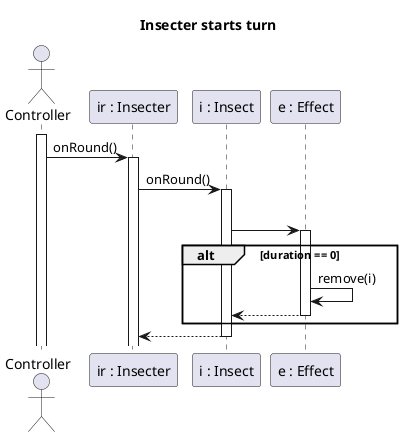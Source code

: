 @startuml Insecter starts turn

title Insecter starts turn

actor Controller
participant "ir : Insecter" as IR
participant "i : Insect" as I
participant "e : Effect" as E

activate Controller
Controller -> IR : onRound()
activate IR

IR -> I : onRound()
activate I

loop for(e : effects)
    I -> E
    activate E

    alt duration == 0
    E -> E : remove(i)

    I <--E
    deactivate E
end

IR <-- I
deactivate I

@enduml